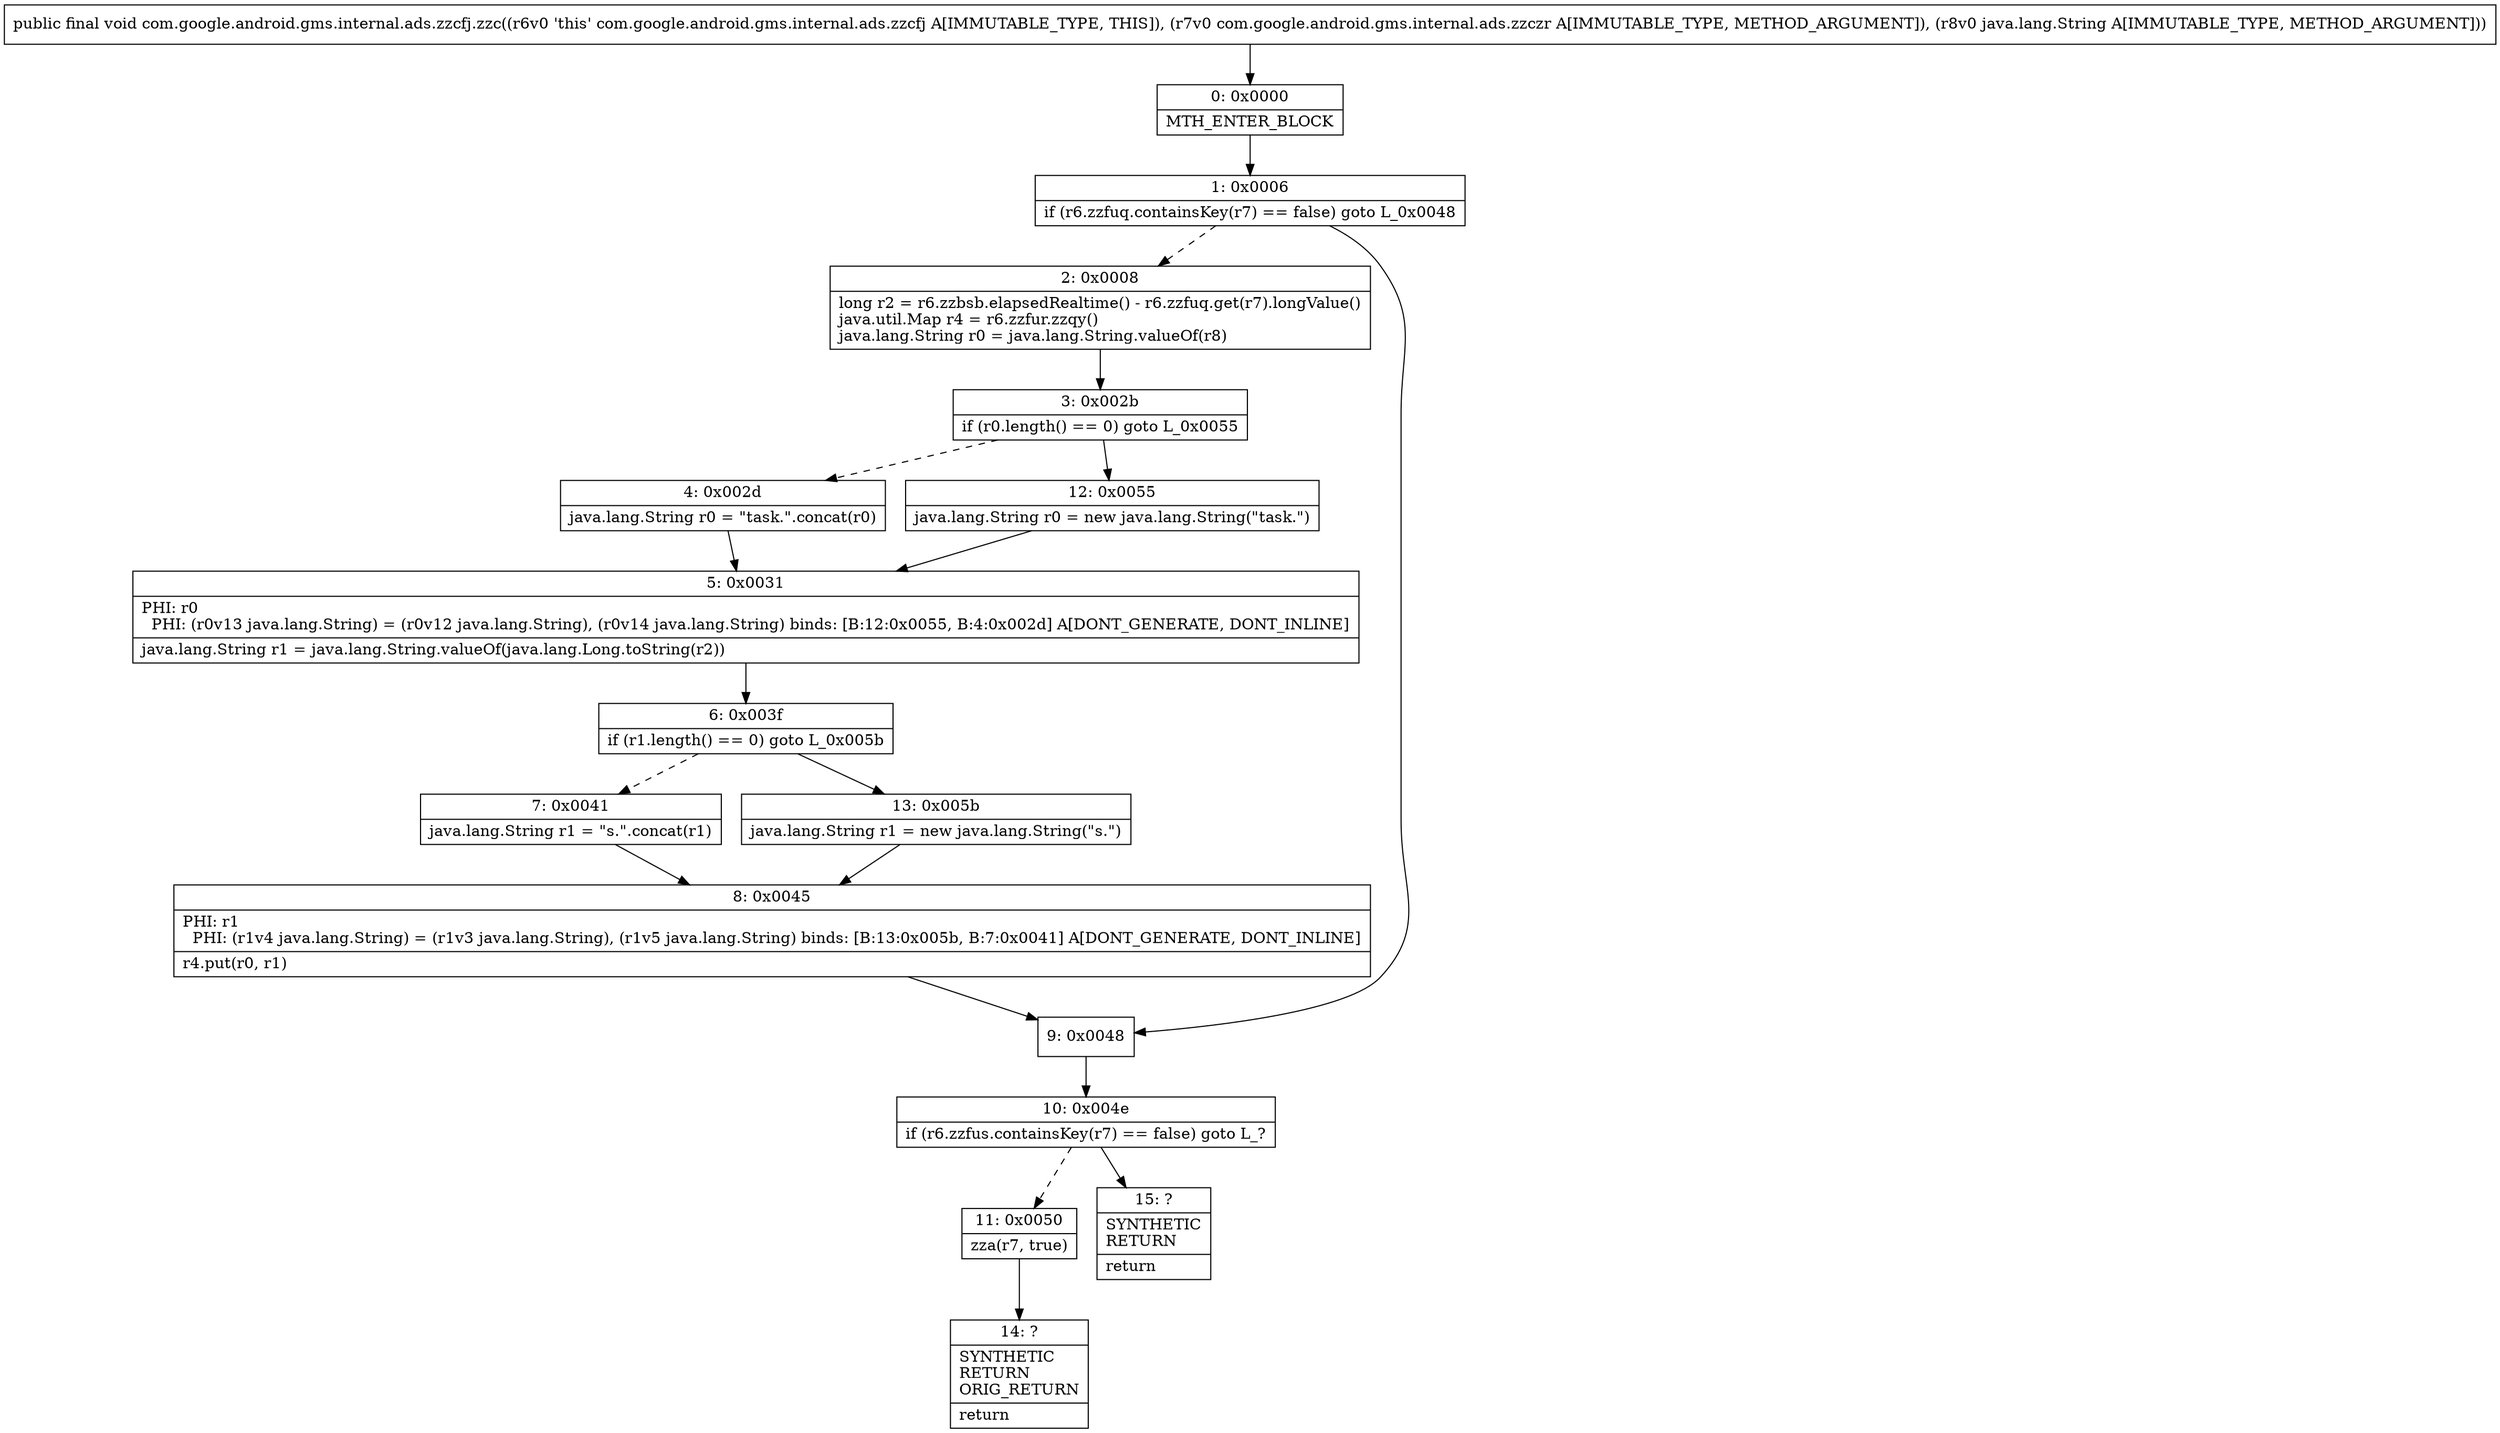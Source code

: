 digraph "CFG forcom.google.android.gms.internal.ads.zzcfj.zzc(Lcom\/google\/android\/gms\/internal\/ads\/zzczr;Ljava\/lang\/String;)V" {
Node_0 [shape=record,label="{0\:\ 0x0000|MTH_ENTER_BLOCK\l}"];
Node_1 [shape=record,label="{1\:\ 0x0006|if (r6.zzfuq.containsKey(r7) == false) goto L_0x0048\l}"];
Node_2 [shape=record,label="{2\:\ 0x0008|long r2 = r6.zzbsb.elapsedRealtime() \- r6.zzfuq.get(r7).longValue()\ljava.util.Map r4 = r6.zzfur.zzqy()\ljava.lang.String r0 = java.lang.String.valueOf(r8)\l}"];
Node_3 [shape=record,label="{3\:\ 0x002b|if (r0.length() == 0) goto L_0x0055\l}"];
Node_4 [shape=record,label="{4\:\ 0x002d|java.lang.String r0 = \"task.\".concat(r0)\l}"];
Node_5 [shape=record,label="{5\:\ 0x0031|PHI: r0 \l  PHI: (r0v13 java.lang.String) = (r0v12 java.lang.String), (r0v14 java.lang.String) binds: [B:12:0x0055, B:4:0x002d] A[DONT_GENERATE, DONT_INLINE]\l|java.lang.String r1 = java.lang.String.valueOf(java.lang.Long.toString(r2))\l}"];
Node_6 [shape=record,label="{6\:\ 0x003f|if (r1.length() == 0) goto L_0x005b\l}"];
Node_7 [shape=record,label="{7\:\ 0x0041|java.lang.String r1 = \"s.\".concat(r1)\l}"];
Node_8 [shape=record,label="{8\:\ 0x0045|PHI: r1 \l  PHI: (r1v4 java.lang.String) = (r1v3 java.lang.String), (r1v5 java.lang.String) binds: [B:13:0x005b, B:7:0x0041] A[DONT_GENERATE, DONT_INLINE]\l|r4.put(r0, r1)\l}"];
Node_9 [shape=record,label="{9\:\ 0x0048}"];
Node_10 [shape=record,label="{10\:\ 0x004e|if (r6.zzfus.containsKey(r7) == false) goto L_?\l}"];
Node_11 [shape=record,label="{11\:\ 0x0050|zza(r7, true)\l}"];
Node_12 [shape=record,label="{12\:\ 0x0055|java.lang.String r0 = new java.lang.String(\"task.\")\l}"];
Node_13 [shape=record,label="{13\:\ 0x005b|java.lang.String r1 = new java.lang.String(\"s.\")\l}"];
Node_14 [shape=record,label="{14\:\ ?|SYNTHETIC\lRETURN\lORIG_RETURN\l|return\l}"];
Node_15 [shape=record,label="{15\:\ ?|SYNTHETIC\lRETURN\l|return\l}"];
MethodNode[shape=record,label="{public final void com.google.android.gms.internal.ads.zzcfj.zzc((r6v0 'this' com.google.android.gms.internal.ads.zzcfj A[IMMUTABLE_TYPE, THIS]), (r7v0 com.google.android.gms.internal.ads.zzczr A[IMMUTABLE_TYPE, METHOD_ARGUMENT]), (r8v0 java.lang.String A[IMMUTABLE_TYPE, METHOD_ARGUMENT])) }"];
MethodNode -> Node_0;
Node_0 -> Node_1;
Node_1 -> Node_2[style=dashed];
Node_1 -> Node_9;
Node_2 -> Node_3;
Node_3 -> Node_4[style=dashed];
Node_3 -> Node_12;
Node_4 -> Node_5;
Node_5 -> Node_6;
Node_6 -> Node_7[style=dashed];
Node_6 -> Node_13;
Node_7 -> Node_8;
Node_8 -> Node_9;
Node_9 -> Node_10;
Node_10 -> Node_11[style=dashed];
Node_10 -> Node_15;
Node_11 -> Node_14;
Node_12 -> Node_5;
Node_13 -> Node_8;
}

